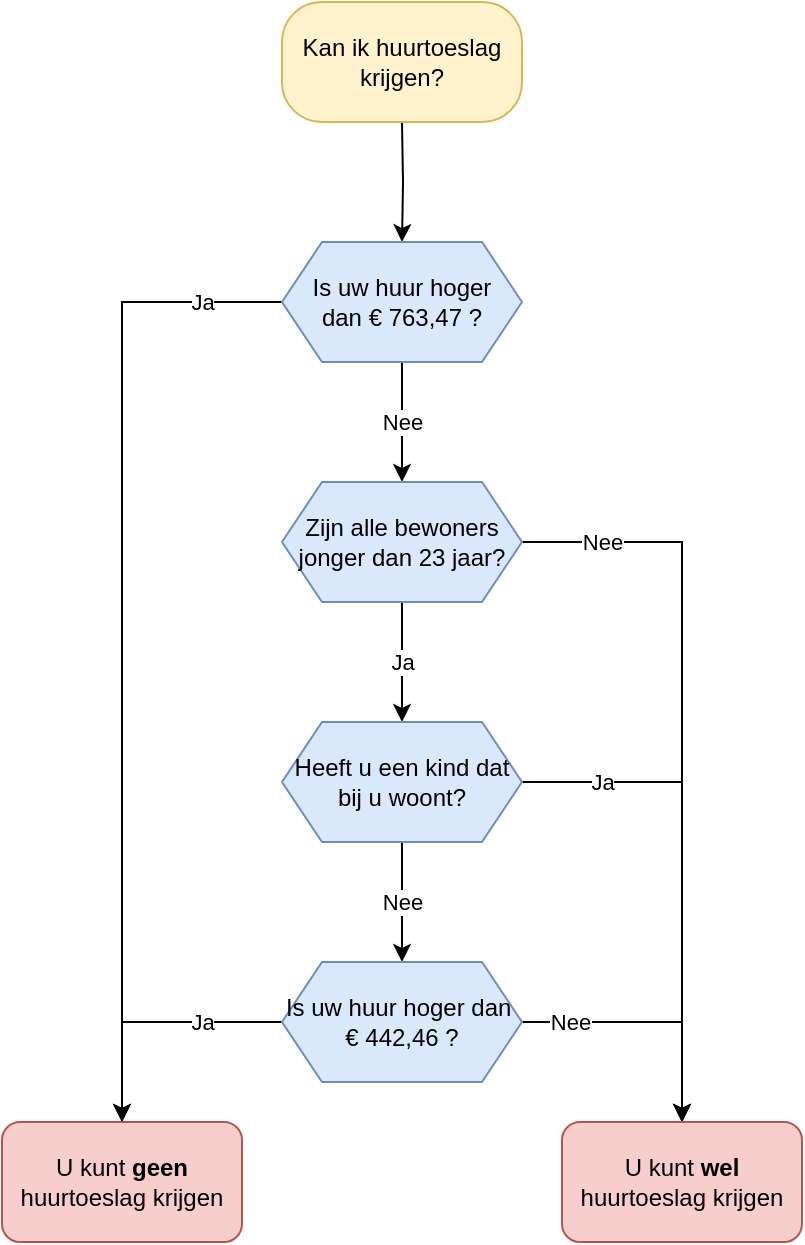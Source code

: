 <mxfile version="18.0.1" type="device" pages="4"><diagram id="-bm5yfTgvgyePVRD3HxS" name="1-flowchart"><mxGraphModel dx="1182" dy="742" grid="1" gridSize="10" guides="1" tooltips="1" connect="1" arrows="1" fold="1" page="1" pageScale="1" pageWidth="1100" pageHeight="850" math="0" shadow="0"><root><mxCell id="0"/><mxCell id="1" parent="0"/><mxCell id="ydbhiLs_yc9ZdwSDR83w-4" style="edgeStyle=orthogonalEdgeStyle;rounded=0;orthogonalLoop=1;jettySize=auto;html=1;" parent="1" target="ydbhiLs_yc9ZdwSDR83w-3" edge="1"><mxGeometry relative="1" as="geometry"><mxPoint x="320" y="140" as="sourcePoint"/></mxGeometry></mxCell><mxCell id="ydbhiLs_yc9ZdwSDR83w-6" value="Nee" style="edgeStyle=orthogonalEdgeStyle;rounded=0;orthogonalLoop=1;jettySize=auto;html=1;" parent="1" source="ydbhiLs_yc9ZdwSDR83w-3" target="ydbhiLs_yc9ZdwSDR83w-5" edge="1"><mxGeometry relative="1" as="geometry"/></mxCell><mxCell id="ydbhiLs_yc9ZdwSDR83w-10" value="Ja" style="edgeStyle=orthogonalEdgeStyle;rounded=0;orthogonalLoop=1;jettySize=auto;html=1;" parent="1" source="ydbhiLs_yc9ZdwSDR83w-3" target="ydbhiLs_yc9ZdwSDR83w-8" edge="1"><mxGeometry x="-0.837" relative="1" as="geometry"><mxPoint as="offset"/></mxGeometry></mxCell><mxCell id="ydbhiLs_yc9ZdwSDR83w-3" value="&lt;div&gt;Is uw huur hoger &lt;br&gt;&lt;/div&gt;&lt;div&gt;dan &lt;span class=&quot;ILfuVd&quot;&gt;&lt;span class=&quot;hgKElc&quot;&gt;€ 763,47 ?&lt;br&gt;&lt;/span&gt;&lt;/span&gt;&lt;/div&gt;" style="shape=hexagon;perimeter=hexagonPerimeter2;whiteSpace=wrap;html=1;fixedSize=1;size=20;fillColor=#dae8fc;strokeColor=#6c8ebf;" parent="1" vertex="1"><mxGeometry x="260" y="200" width="120" height="60" as="geometry"/></mxCell><mxCell id="ydbhiLs_yc9ZdwSDR83w-12" value="Ja" style="edgeStyle=orthogonalEdgeStyle;rounded=0;orthogonalLoop=1;jettySize=auto;html=1;" parent="1" source="ydbhiLs_yc9ZdwSDR83w-5" target="ydbhiLs_yc9ZdwSDR83w-11" edge="1"><mxGeometry relative="1" as="geometry"/></mxCell><mxCell id="ydbhiLs_yc9ZdwSDR83w-16" value="Nee" style="edgeStyle=orthogonalEdgeStyle;rounded=0;orthogonalLoop=1;jettySize=auto;html=1;" parent="1" source="ydbhiLs_yc9ZdwSDR83w-5" target="ydbhiLs_yc9ZdwSDR83w-15" edge="1"><mxGeometry x="-0.784" relative="1" as="geometry"><mxPoint as="offset"/></mxGeometry></mxCell><mxCell id="ydbhiLs_yc9ZdwSDR83w-5" value="&lt;div&gt;Zijn alle bewoners&lt;/div&gt;&lt;div&gt;jonger dan 23 jaar?&lt;br&gt;&lt;/div&gt;" style="shape=hexagon;perimeter=hexagonPerimeter2;whiteSpace=wrap;html=1;fixedSize=1;size=20;fillColor=#dae8fc;strokeColor=#6c8ebf;" parent="1" vertex="1"><mxGeometry x="260" y="320" width="120" height="60" as="geometry"/></mxCell><mxCell id="ydbhiLs_yc9ZdwSDR83w-8" value="U kunt &lt;b&gt;geen&lt;/b&gt; huurtoeslag krijgen" style="rounded=1;whiteSpace=wrap;html=1;fillColor=#f8cecc;strokeColor=#b85450;" parent="1" vertex="1"><mxGeometry x="120" y="640" width="120" height="60" as="geometry"/></mxCell><mxCell id="ydbhiLs_yc9ZdwSDR83w-9" value="Kan ik huurtoeslag krijgen?" style="rounded=1;whiteSpace=wrap;html=1;arcSize=33;fillColor=#fff2cc;strokeColor=#d6b656;" parent="1" vertex="1"><mxGeometry x="260" y="80" width="120" height="60" as="geometry"/></mxCell><mxCell id="ydbhiLs_yc9ZdwSDR83w-14" value="Nee" style="edgeStyle=orthogonalEdgeStyle;rounded=0;orthogonalLoop=1;jettySize=auto;html=1;" parent="1" source="ydbhiLs_yc9ZdwSDR83w-11" target="ydbhiLs_yc9ZdwSDR83w-13" edge="1"><mxGeometry relative="1" as="geometry"/></mxCell><mxCell id="ydbhiLs_yc9ZdwSDR83w-20" value="Ja" style="edgeStyle=orthogonalEdgeStyle;rounded=0;orthogonalLoop=1;jettySize=auto;html=1;" parent="1" source="ydbhiLs_yc9ZdwSDR83w-11" target="ydbhiLs_yc9ZdwSDR83w-15" edge="1"><mxGeometry x="-0.68" relative="1" as="geometry"><Array as="points"><mxPoint x="460" y="470"/></Array><mxPoint as="offset"/></mxGeometry></mxCell><mxCell id="ydbhiLs_yc9ZdwSDR83w-11" value="Heeft u een kind dat bij u woont?" style="shape=hexagon;perimeter=hexagonPerimeter2;whiteSpace=wrap;html=1;fixedSize=1;size=20;fillColor=#dae8fc;strokeColor=#6c8ebf;" parent="1" vertex="1"><mxGeometry x="260" y="440" width="120" height="60" as="geometry"/></mxCell><mxCell id="ydbhiLs_yc9ZdwSDR83w-21" value="Ja" style="edgeStyle=orthogonalEdgeStyle;rounded=0;orthogonalLoop=1;jettySize=auto;html=1;" parent="1" source="ydbhiLs_yc9ZdwSDR83w-13" target="ydbhiLs_yc9ZdwSDR83w-8" edge="1"><mxGeometry x="-0.385" relative="1" as="geometry"><Array as="points"><mxPoint x="180" y="590"/></Array><mxPoint as="offset"/></mxGeometry></mxCell><mxCell id="ydbhiLs_yc9ZdwSDR83w-22" value="Nee" style="edgeStyle=orthogonalEdgeStyle;rounded=0;orthogonalLoop=1;jettySize=auto;html=1;" parent="1" source="ydbhiLs_yc9ZdwSDR83w-13" target="ydbhiLs_yc9ZdwSDR83w-15" edge="1"><mxGeometry x="-0.636" relative="1" as="geometry"><mxPoint as="offset"/></mxGeometry></mxCell><mxCell id="ydbhiLs_yc9ZdwSDR83w-13" value="Is uw huur hoger dan&amp;nbsp;  &lt;span class=&quot;ILfuVd&quot;&gt;&lt;span class=&quot;hgKElc&quot;&gt;€ &lt;/span&gt;&lt;/span&gt;442,46 ?" style="shape=hexagon;perimeter=hexagonPerimeter2;whiteSpace=wrap;html=1;fixedSize=1;size=20;fillColor=#dae8fc;strokeColor=#6c8ebf;" parent="1" vertex="1"><mxGeometry x="260" y="560" width="120" height="60" as="geometry"/></mxCell><mxCell id="ydbhiLs_yc9ZdwSDR83w-15" value="U kunt &lt;b&gt;wel&lt;/b&gt; huurtoeslag krijgen" style="rounded=1;whiteSpace=wrap;html=1;fillColor=#f8cecc;strokeColor=#b85450;" parent="1" vertex="1"><mxGeometry x="400" y="640" width="120" height="60" as="geometry"/></mxCell></root></mxGraphModel></diagram><diagram id="tQ_aW9qrfgppKi8zuCgX" name="2-flowchart-vars-auto"><mxGraphModel dx="1182" dy="742" grid="1" gridSize="10" guides="1" tooltips="1" connect="1" arrows="1" fold="1" page="1" pageScale="1" pageWidth="1100" pageHeight="850" math="0" shadow="0"><root><mxCell id="gNhyXmiSE4l4BEuVedm0-0"/><mxCell id="gNhyXmiSE4l4BEuVedm0-1" parent="gNhyXmiSE4l4BEuVedm0-0"/><mxCell id="mDxrJxDC4DYcxHpjlvUy-0" style="edgeStyle=orthogonalEdgeStyle;rounded=0;orthogonalLoop=1;jettySize=auto;html=1;" parent="gNhyXmiSE4l4BEuVedm0-1" source="gNhyXmiSE4l4BEuVedm0-2" target="gNhyXmiSE4l4BEuVedm0-5" edge="1"><mxGeometry relative="1" as="geometry"/></mxCell><mxCell id="gNhyXmiSE4l4BEuVedm0-2" value="Kan ik huurtoeslag krijgen?" style="rounded=1;whiteSpace=wrap;html=1;arcSize=33;fillColor=#fff2cc;strokeColor=#d6b656;" parent="gNhyXmiSE4l4BEuVedm0-1" vertex="1"><mxGeometry x="260" y="80" width="120" height="60" as="geometry"/></mxCell><mxCell id="gNhyXmiSE4l4BEuVedm0-3" value="True" style="edgeStyle=orthogonalEdgeStyle;rounded=0;orthogonalLoop=1;jettySize=auto;html=1;" parent="gNhyXmiSE4l4BEuVedm0-1" source="gNhyXmiSE4l4BEuVedm0-5" target="gNhyXmiSE4l4BEuVedm0-6" edge="1"><mxGeometry x="-0.837" relative="1" as="geometry"><Array as="points"><mxPoint x="180" y="230"/></Array><mxPoint as="offset"/></mxGeometry></mxCell><mxCell id="gNhyXmiSE4l4BEuVedm0-4" value="False" style="edgeStyle=orthogonalEdgeStyle;rounded=0;orthogonalLoop=1;jettySize=auto;html=1;" parent="gNhyXmiSE4l4BEuVedm0-1" source="gNhyXmiSE4l4BEuVedm0-5" target="gNhyXmiSE4l4BEuVedm0-9" edge="1"><mxGeometry relative="1" as="geometry"/></mxCell><mxCell id="gNhyXmiSE4l4BEuVedm0-5" value="&lt;span style=&quot;background-color: rgb(255 , 255 , 255)&quot;&gt;huurprijs&lt;/span&gt; &amp;gt; 763,47" style="shape=hexagon;perimeter=hexagonPerimeter2;whiteSpace=wrap;html=1;fixedSize=1;size=10;fillColor=#e1d5e7;strokeColor=#9673a6;" parent="gNhyXmiSE4l4BEuVedm0-1" vertex="1"><mxGeometry x="260" y="200" width="120" height="60" as="geometry"/></mxCell><mxCell id="gNhyXmiSE4l4BEuVedm0-6" value="U kunt &lt;b&gt;geen&lt;/b&gt; huurtoeslag krijgen" style="rounded=1;whiteSpace=wrap;html=1;fillColor=#f8cecc;strokeColor=#b85450;" parent="gNhyXmiSE4l4BEuVedm0-1" vertex="1"><mxGeometry x="120" y="640" width="120" height="60" as="geometry"/></mxCell><mxCell id="gNhyXmiSE4l4BEuVedm0-7" value="Ja" style="edgeStyle=orthogonalEdgeStyle;rounded=0;orthogonalLoop=1;jettySize=auto;html=1;" parent="gNhyXmiSE4l4BEuVedm0-1" source="gNhyXmiSE4l4BEuVedm0-9" target="gNhyXmiSE4l4BEuVedm0-13" edge="1"><mxGeometry relative="1" as="geometry"/></mxCell><mxCell id="gNhyXmiSE4l4BEuVedm0-8" value="Nee" style="edgeStyle=orthogonalEdgeStyle;rounded=0;orthogonalLoop=1;jettySize=auto;html=1;" parent="gNhyXmiSE4l4BEuVedm0-1" source="gNhyXmiSE4l4BEuVedm0-9" target="gNhyXmiSE4l4BEuVedm0-14" edge="1"><mxGeometry x="-0.784" relative="1" as="geometry"><mxPoint as="offset"/></mxGeometry></mxCell><mxCell id="gNhyXmiSE4l4BEuVedm0-9" value="&lt;div&gt;Zijn alle bewoners&lt;/div&gt;&lt;div&gt;jonger dan 23 jaar?&lt;br&gt;&lt;/div&gt;" style="shape=hexagon;perimeter=hexagonPerimeter2;whiteSpace=wrap;html=1;fixedSize=1;size=20;fillColor=#dae8fc;strokeColor=#6c8ebf;" parent="gNhyXmiSE4l4BEuVedm0-1" vertex="1"><mxGeometry x="260" y="320" width="120" height="60" as="geometry"/></mxCell><mxCell id="3XoI6HmhRfZJyzdLK4kz-0" style="edgeStyle=entityRelationEdgeStyle;rounded=0;orthogonalLoop=1;jettySize=auto;html=1;dashed=1;strokeColor=#3D665F;endArrow=block;endFill=0;entryX=1;entryY=0.5;entryDx=0;entryDy=0;strokeWidth=1;" edge="1" parent="gNhyXmiSE4l4BEuVedm0-1" source="gNhyXmiSE4l4BEuVedm0-10" target="gNhyXmiSE4l4BEuVedm0-5"><mxGeometry relative="1" as="geometry"/></mxCell><mxCell id="3XoI6HmhRfZJyzdLK4kz-1" style="edgeStyle=entityRelationEdgeStyle;rounded=0;orthogonalLoop=1;jettySize=auto;html=1;entryX=1;entryY=0.5;entryDx=0;entryDy=0;dashed=1;endArrow=block;endFill=0;strokeColor=#3D665F;strokeWidth=1;" edge="1" parent="gNhyXmiSE4l4BEuVedm0-1" source="gNhyXmiSE4l4BEuVedm0-10" target="gNhyXmiSE4l4BEuVedm0-13"><mxGeometry relative="1" as="geometry"/></mxCell><mxCell id="gNhyXmiSE4l4BEuVedm0-10" value="&lt;span style=&quot;background-color: transparent&quot;&gt;&quot;Wat is uw huurprijs?&quot;&lt;/span&gt;&lt;div&gt;&lt;span style=&quot;background-color: rgb(252 , 252 , 252)&quot;&gt;- huurprijs: number&lt;/span&gt;&lt;br&gt;&lt;/div&gt;" style="rounded=0;whiteSpace=wrap;html=1;labelBackgroundColor=#FFFFFF;fillColor=#f5f5f5;fontColor=#333333;strokeColor=#666666;strokeWidth=2;" parent="gNhyXmiSE4l4BEuVedm0-1" vertex="1"><mxGeometry x="560" y="200" width="140" height="60" as="geometry"/></mxCell><mxCell id="gNhyXmiSE4l4BEuVedm0-11" value="True" style="edgeStyle=orthogonalEdgeStyle;rounded=0;orthogonalLoop=1;jettySize=auto;html=1;" parent="gNhyXmiSE4l4BEuVedm0-1" source="gNhyXmiSE4l4BEuVedm0-13" target="gNhyXmiSE4l4BEuVedm0-6" edge="1"><mxGeometry x="-0.68" relative="1" as="geometry"><mxPoint as="offset"/></mxGeometry></mxCell><mxCell id="gNhyXmiSE4l4BEuVedm0-12" value="False" style="edgeStyle=orthogonalEdgeStyle;rounded=0;orthogonalLoop=1;jettySize=auto;html=1;" parent="gNhyXmiSE4l4BEuVedm0-1" source="gNhyXmiSE4l4BEuVedm0-13" target="gNhyXmiSE4l4BEuVedm0-16" edge="1"><mxGeometry relative="1" as="geometry"/></mxCell><mxCell id="gNhyXmiSE4l4BEuVedm0-13" value="&lt;span style=&quot;background-color: rgb(255 , 255 , 255)&quot;&gt;huurprijs&lt;/span&gt; &amp;gt; 442,46" style="shape=hexagon;perimeter=hexagonPerimeter2;whiteSpace=wrap;html=1;fixedSize=1;size=10;fillColor=#e1d5e7;strokeColor=#9673a6;" parent="gNhyXmiSE4l4BEuVedm0-1" vertex="1"><mxGeometry x="260" y="440" width="120" height="60" as="geometry"/></mxCell><mxCell id="gNhyXmiSE4l4BEuVedm0-14" value="U kunt &lt;b&gt;wel&lt;/b&gt; huurtoeslag krijgen" style="rounded=1;whiteSpace=wrap;html=1;fillColor=#f8cecc;strokeColor=#b85450;" parent="gNhyXmiSE4l4BEuVedm0-1" vertex="1"><mxGeometry x="400" y="640" width="120" height="60" as="geometry"/></mxCell><mxCell id="gNhyXmiSE4l4BEuVedm0-15" style="edgeStyle=orthogonalEdgeStyle;rounded=0;orthogonalLoop=1;jettySize=auto;html=1;" parent="gNhyXmiSE4l4BEuVedm0-1" source="gNhyXmiSE4l4BEuVedm0-16" target="gNhyXmiSE4l4BEuVedm0-14" edge="1"><mxGeometry relative="1" as="geometry"/></mxCell><mxCell id="y-dlVWeDKIXhLUW45o1A-0" value="Ja" style="edgeLabel;html=1;align=center;verticalAlign=middle;resizable=0;points=[];" parent="gNhyXmiSE4l4BEuVedm0-15" vertex="1" connectable="0"><mxGeometry x="-0.615" y="-2" relative="1" as="geometry"><mxPoint x="15" y="-2" as="offset"/></mxGeometry></mxCell><mxCell id="y-dlVWeDKIXhLUW45o1A-1" style="edgeStyle=orthogonalEdgeStyle;rounded=0;orthogonalLoop=1;jettySize=auto;html=1;" parent="gNhyXmiSE4l4BEuVedm0-1" source="gNhyXmiSE4l4BEuVedm0-16" target="gNhyXmiSE4l4BEuVedm0-6" edge="1"><mxGeometry relative="1" as="geometry"/></mxCell><mxCell id="y-dlVWeDKIXhLUW45o1A-2" value="Nee" style="edgeLabel;html=1;align=center;verticalAlign=middle;resizable=0;points=[];" parent="y-dlVWeDKIXhLUW45o1A-1" vertex="1" connectable="0"><mxGeometry x="-0.154" y="2" relative="1" as="geometry"><mxPoint x="15" y="-2" as="offset"/></mxGeometry></mxCell><mxCell id="gNhyXmiSE4l4BEuVedm0-16" value="Heeft u een kind dat bij u woont?" style="shape=hexagon;perimeter=hexagonPerimeter2;whiteSpace=wrap;html=1;fixedSize=1;size=20;fillColor=#dae8fc;strokeColor=#6c8ebf;" parent="gNhyXmiSE4l4BEuVedm0-1" vertex="1"><mxGeometry x="260" y="560" width="120" height="60" as="geometry"/></mxCell></root></mxGraphModel></diagram><diagram id="SZgQjYNZN4tbXKykLMM6" name="3-flowchart-reverse-logic"><mxGraphModel dx="1182" dy="742" grid="1" gridSize="10" guides="1" tooltips="1" connect="1" arrows="1" fold="1" page="1" pageScale="1" pageWidth="1100" pageHeight="850" math="0" shadow="0"><root><mxCell id="dkUxszl4nIEwSw44wIG_-0"/><mxCell id="dkUxszl4nIEwSw44wIG_-1" parent="dkUxszl4nIEwSw44wIG_-0"/><mxCell id="dkUxszl4nIEwSw44wIG_-2" value="Kan ik huurtoeslag krijgen?" style="rounded=1;whiteSpace=wrap;html=1;arcSize=33;fillColor=#fff2cc;strokeColor=#d6b656;" parent="dkUxszl4nIEwSw44wIG_-1" vertex="1"><mxGeometry x="280" y="80" width="120" height="60" as="geometry"/></mxCell><mxCell id="dkUxszl4nIEwSw44wIG_-3" style="edgeStyle=orthogonalEdgeStyle;rounded=0;orthogonalLoop=1;jettySize=auto;html=1;" parent="dkUxszl4nIEwSw44wIG_-1" source="dkUxszl4nIEwSw44wIG_-4" target="dkUxszl4nIEwSw44wIG_-15" edge="1"><mxGeometry relative="1" as="geometry"/></mxCell><mxCell id="dkUxszl4nIEwSw44wIG_-4" value="&lt;div&gt;U kunt &lt;b&gt;geen&lt;/b&gt; huurtoeslag krijgen&lt;/div&gt;(als)" style="rounded=1;whiteSpace=wrap;html=1;fillColor=#f8cecc;strokeColor=#b85450;" parent="dkUxszl4nIEwSw44wIG_-1" vertex="1"><mxGeometry x="555" y="200" width="120" height="60" as="geometry"/></mxCell><mxCell id="LPp37YgpKVURWOoc1uBC-0" style="edgeStyle=entityRelationEdgeStyle;rounded=0;orthogonalLoop=1;jettySize=auto;html=1;dashed=1;endArrow=block;endFill=0;strokeColor=#3D665F;strokeWidth=1;" edge="1" parent="dkUxszl4nIEwSw44wIG_-1" source="dkUxszl4nIEwSw44wIG_-5" target="dkUxszl4nIEwSw44wIG_-8"><mxGeometry relative="1" as="geometry"/></mxCell><mxCell id="LPp37YgpKVURWOoc1uBC-1" style="edgeStyle=entityRelationEdgeStyle;rounded=0;orthogonalLoop=1;jettySize=auto;html=1;dashed=1;endArrow=block;endFill=0;strokeColor=#3D665F;strokeWidth=1;" edge="1" parent="dkUxszl4nIEwSw44wIG_-1" source="dkUxszl4nIEwSw44wIG_-5" target="me6l5u0Z0dmAJinbdeY5-3"><mxGeometry relative="1" as="geometry"/></mxCell><mxCell id="dkUxszl4nIEwSw44wIG_-5" value="&lt;span style=&quot;background-color: transparent&quot;&gt;&quot;Wat is uw huurprijs?&quot;&lt;/span&gt;&lt;div&gt;&lt;span style=&quot;background-color: rgb(252 , 252 , 252)&quot;&gt;- huurprijs: number&lt;/span&gt;&lt;br&gt;&lt;/div&gt;" style="rounded=0;whiteSpace=wrap;html=1;labelBackgroundColor=#FFFFFF;fillColor=#f5f5f5;fontColor=#333333;strokeColor=#666666;strokeWidth=2;" parent="dkUxszl4nIEwSw44wIG_-1" vertex="1"><mxGeometry x="720" y="280" width="120" height="60" as="geometry"/></mxCell><mxCell id="vg_4GAFOW8a6LqrOw1J4-1" style="edgeStyle=orthogonalEdgeStyle;rounded=0;orthogonalLoop=1;jettySize=auto;html=1;entryX=0.5;entryY=0;entryDx=0;entryDy=0;" parent="dkUxszl4nIEwSw44wIG_-1" source="dkUxszl4nIEwSw44wIG_-7" target="me6l5u0Z0dmAJinbdeY5-0" edge="1"><mxGeometry relative="1" as="geometry"/></mxCell><mxCell id="dkUxszl4nIEwSw44wIG_-7" value="&lt;div&gt;U kunt &lt;b&gt;wel&lt;/b&gt; huurtoeslag krijgen&lt;/div&gt;(als)" style="rounded=1;whiteSpace=wrap;html=1;fillColor=#f8cecc;strokeColor=#b85450;" parent="dkUxszl4nIEwSw44wIG_-1" vertex="1"><mxGeometry x="275" y="200" width="120" height="60" as="geometry"/></mxCell><mxCell id="dkUxszl4nIEwSw44wIG_-8" value="&lt;div&gt;&lt;span style=&quot;background-color: rgb(255 , 255 , 255)&quot;&gt;huurprijs&lt;/span&gt; &amp;lt; 763,47&lt;/div&gt;" style="shape=hexagon;perimeter=hexagonPerimeter2;whiteSpace=wrap;html=1;fixedSize=1;size=20;fillColor=#e1d5e7;strokeColor=#9673a6;" parent="dkUxszl4nIEwSw44wIG_-1" vertex="1"><mxGeometry x="40" y="440" width="120" height="60" as="geometry"/></mxCell><mxCell id="dkUxszl4nIEwSw44wIG_-9" value="&lt;div&gt;Zijn alle bewoners&lt;br&gt;&lt;/div&gt;&lt;div&gt;jonger dan 23 jaar?&lt;br&gt;&lt;/div&gt;" style="shape=hexagon;perimeter=hexagonPerimeter2;whiteSpace=wrap;html=1;fixedSize=1;size=20;fillColor=#dae8fc;strokeColor=#6c8ebf;" parent="dkUxszl4nIEwSw44wIG_-1" vertex="1"><mxGeometry x="200" y="500" width="120" height="60" as="geometry"/></mxCell><mxCell id="dkUxszl4nIEwSw44wIG_-10" style="edgeStyle=orthogonalEdgeStyle;rounded=0;orthogonalLoop=1;jettySize=auto;html=1;" parent="dkUxszl4nIEwSw44wIG_-1" source="dkUxszl4nIEwSw44wIG_-12" target="dkUxszl4nIEwSw44wIG_-8" edge="1"><mxGeometry relative="1" as="geometry"/></mxCell><mxCell id="dkUxszl4nIEwSw44wIG_-11" style="edgeStyle=orthogonalEdgeStyle;rounded=0;orthogonalLoop=1;jettySize=auto;html=1;" parent="dkUxszl4nIEwSw44wIG_-1" source="dkUxszl4nIEwSw44wIG_-12" target="dkUxszl4nIEwSw44wIG_-17" edge="1"><mxGeometry relative="1" as="geometry"/></mxCell><mxCell id="dkUxszl4nIEwSw44wIG_-12" value="AND" style="ellipse;whiteSpace=wrap;html=1;aspect=fixed;labelBackgroundColor=none;" parent="dkUxszl4nIEwSw44wIG_-1" vertex="1"><mxGeometry x="165" y="390" width="30" height="30" as="geometry"/></mxCell><mxCell id="dkUxszl4nIEwSw44wIG_-14" style="edgeStyle=orthogonalEdgeStyle;rounded=0;orthogonalLoop=1;jettySize=auto;html=1;" parent="dkUxszl4nIEwSw44wIG_-1" source="dkUxszl4nIEwSw44wIG_-15" target="dkUxszl4nIEwSw44wIG_-7" edge="1"><mxGeometry relative="1" as="geometry"/></mxCell><mxCell id="dkUxszl4nIEwSw44wIG_-15" value="NOT" style="ellipse;whiteSpace=wrap;html=1;aspect=fixed;labelBackgroundColor=none;" parent="dkUxszl4nIEwSw44wIG_-1" vertex="1"><mxGeometry x="455" y="215" width="30" height="30" as="geometry"/></mxCell><mxCell id="dkUxszl4nIEwSw44wIG_-16" style="edgeStyle=orthogonalEdgeStyle;rounded=0;orthogonalLoop=1;jettySize=auto;html=1;" parent="dkUxszl4nIEwSw44wIG_-1" source="dkUxszl4nIEwSw44wIG_-17" target="dkUxszl4nIEwSw44wIG_-9" edge="1"><mxGeometry relative="1" as="geometry"/></mxCell><mxCell id="dkUxszl4nIEwSw44wIG_-17" value="NOT" style="ellipse;whiteSpace=wrap;html=1;aspect=fixed;labelBackgroundColor=none;" parent="dkUxszl4nIEwSw44wIG_-1" vertex="1"><mxGeometry x="245" y="440" width="30" height="30" as="geometry"/></mxCell><mxCell id="me6l5u0Z0dmAJinbdeY5-2" style="edgeStyle=orthogonalEdgeStyle;rounded=0;orthogonalLoop=1;jettySize=auto;html=1;" parent="dkUxszl4nIEwSw44wIG_-1" source="me6l5u0Z0dmAJinbdeY5-0" target="dkUxszl4nIEwSw44wIG_-12" edge="1"><mxGeometry relative="1" as="geometry"/></mxCell><mxCell id="EC5polGqez_Gfr1KJny8-0" style="edgeStyle=orthogonalEdgeStyle;rounded=0;orthogonalLoop=1;jettySize=auto;html=1;" parent="dkUxszl4nIEwSw44wIG_-1" source="me6l5u0Z0dmAJinbdeY5-0" target="me6l5u0Z0dmAJinbdeY5-7" edge="1"><mxGeometry relative="1" as="geometry"/></mxCell><mxCell id="me6l5u0Z0dmAJinbdeY5-0" value="OR" style="ellipse;whiteSpace=wrap;html=1;aspect=fixed;labelBackgroundColor=none;" parent="dkUxszl4nIEwSw44wIG_-1" vertex="1"><mxGeometry x="320" y="325" width="30" height="30" as="geometry"/></mxCell><mxCell id="me6l5u0Z0dmAJinbdeY5-3" value="&lt;div&gt;&lt;span style=&quot;background-color: rgb(255 , 255 , 255)&quot;&gt;huurprijs&lt;/span&gt; &amp;lt; 422,46&lt;/div&gt;" style="shape=hexagon;perimeter=hexagonPerimeter2;whiteSpace=wrap;html=1;fixedSize=1;size=20;fillColor=#e1d5e7;strokeColor=#9673a6;" parent="dkUxszl4nIEwSw44wIG_-1" vertex="1"><mxGeometry x="350" y="450" width="120" height="60" as="geometry"/></mxCell><mxCell id="me6l5u0Z0dmAJinbdeY5-4" value="&lt;div&gt;Zijn alle bewoners&lt;br&gt;&lt;/div&gt;&lt;div&gt;jonger dan 23 jaar?&lt;br&gt;&lt;/div&gt;" style="shape=hexagon;perimeter=hexagonPerimeter2;whiteSpace=wrap;html=1;fixedSize=1;size=20;fillColor=#dae8fc;strokeColor=#6c8ebf;" parent="dkUxszl4nIEwSw44wIG_-1" vertex="1"><mxGeometry x="440" y="550" width="120" height="60" as="geometry"/></mxCell><mxCell id="me6l5u0Z0dmAJinbdeY5-5" style="edgeStyle=orthogonalEdgeStyle;rounded=0;orthogonalLoop=1;jettySize=auto;html=1;" parent="dkUxszl4nIEwSw44wIG_-1" source="me6l5u0Z0dmAJinbdeY5-7" target="me6l5u0Z0dmAJinbdeY5-3" edge="1"><mxGeometry relative="1" as="geometry"/></mxCell><mxCell id="me6l5u0Z0dmAJinbdeY5-6" style="edgeStyle=orthogonalEdgeStyle;rounded=0;orthogonalLoop=1;jettySize=auto;html=1;" parent="dkUxszl4nIEwSw44wIG_-1" source="me6l5u0Z0dmAJinbdeY5-7" edge="1"><mxGeometry relative="1" as="geometry"><mxPoint x="570" y="450" as="targetPoint"/></mxGeometry></mxCell><mxCell id="me6l5u0Z0dmAJinbdeY5-7" value="AND" style="ellipse;whiteSpace=wrap;html=1;aspect=fixed;labelBackgroundColor=none;" parent="dkUxszl4nIEwSw44wIG_-1" vertex="1"><mxGeometry x="475" y="400" width="30" height="30" as="geometry"/></mxCell><mxCell id="EC5polGqez_Gfr1KJny8-2" style="edgeStyle=orthogonalEdgeStyle;rounded=0;orthogonalLoop=1;jettySize=auto;html=1;" parent="dkUxszl4nIEwSw44wIG_-1" source="gqytEpu_75-ZPqTtDKmM-0" target="me6l5u0Z0dmAJinbdeY5-4" edge="1"><mxGeometry relative="1" as="geometry"/></mxCell><mxCell id="EC5polGqez_Gfr1KJny8-3" style="edgeStyle=orthogonalEdgeStyle;rounded=0;orthogonalLoop=1;jettySize=auto;html=1;" parent="dkUxszl4nIEwSw44wIG_-1" source="gqytEpu_75-ZPqTtDKmM-0" target="EC5polGqez_Gfr1KJny8-1" edge="1"><mxGeometry relative="1" as="geometry"/></mxCell><mxCell id="gqytEpu_75-ZPqTtDKmM-0" value="OR" style="ellipse;whiteSpace=wrap;html=1;aspect=fixed;labelBackgroundColor=none;" parent="dkUxszl4nIEwSw44wIG_-1" vertex="1"><mxGeometry x="560" y="450" width="30" height="30" as="geometry"/></mxCell><mxCell id="EC5polGqez_Gfr1KJny8-1" value="Heeft u een kind dat bij u woont?" style="shape=hexagon;perimeter=hexagonPerimeter2;whiteSpace=wrap;html=1;fixedSize=1;size=20;fillColor=#dae8fc;strokeColor=#6c8ebf;" parent="dkUxszl4nIEwSw44wIG_-1" vertex="1"><mxGeometry x="580" y="550" width="120" height="60" as="geometry"/></mxCell></root></mxGraphModel></diagram><diagram id="6cAleJI5IAJm4Ovm6cRV" name="example-walk-or-bus"><mxGraphModel dx="1182" dy="742" grid="1" gridSize="10" guides="1" tooltips="1" connect="1" arrows="1" fold="1" page="1" pageScale="1" pageWidth="1100" pageHeight="850" math="0" shadow="0"><root><mxCell id="2SkJBSRRs0eJ9H486-AD-0"/><mxCell id="2SkJBSRRs0eJ9H486-AD-1" parent="2SkJBSRRs0eJ9H486-AD-0"/><mxCell id="2SkJBSRRs0eJ9H486-AD-12" style="edgeStyle=orthogonalEdgeStyle;rounded=0;orthogonalLoop=1;jettySize=auto;html=1;" parent="2SkJBSRRs0eJ9H486-AD-1" source="2SkJBSRRs0eJ9H486-AD-2" target="2SkJBSRRs0eJ9H486-AD-3" edge="1"><mxGeometry relative="1" as="geometry"/></mxCell><mxCell id="2SkJBSRRs0eJ9H486-AD-2" value="walk or bus?" style="ellipse;whiteSpace=wrap;html=1;labelBackgroundColor=none;fillColor=#fff2cc;strokeColor=#d6b656;" parent="2SkJBSRRs0eJ9H486-AD-1" vertex="1"><mxGeometry x="220" y="100" width="80" height="60" as="geometry"/></mxCell><mxCell id="2SkJBSRRs0eJ9H486-AD-7" style="edgeStyle=orthogonalEdgeStyle;rounded=0;orthogonalLoop=1;jettySize=auto;html=1;entryX=0.5;entryY=0;entryDx=0;entryDy=0;" parent="2SkJBSRRs0eJ9H486-AD-1" source="2SkJBSRRs0eJ9H486-AD-3" target="2SkJBSRRs0eJ9H486-AD-4" edge="1"><mxGeometry relative="1" as="geometry"/></mxCell><mxCell id="2SkJBSRRs0eJ9H486-AD-11" style="edgeStyle=orthogonalEdgeStyle;rounded=0;orthogonalLoop=1;jettySize=auto;html=1;" parent="2SkJBSRRs0eJ9H486-AD-1" source="2SkJBSRRs0eJ9H486-AD-3" target="2SkJBSRRs0eJ9H486-AD-10" edge="1"><mxGeometry relative="1" as="geometry"/></mxCell><mxCell id="2SkJBSRRs0eJ9H486-AD-3" value="is it raining?" style="rhombus;whiteSpace=wrap;html=1;labelBackgroundColor=none;fillColor=#dae8fc;strokeColor=#6c8ebf;" parent="2SkJBSRRs0eJ9H486-AD-1" vertex="1"><mxGeometry x="220" y="200" width="80" height="80" as="geometry"/></mxCell><mxCell id="2SkJBSRRs0eJ9H486-AD-9" style="edgeStyle=orthogonalEdgeStyle;rounded=0;orthogonalLoop=1;jettySize=auto;html=1;" parent="2SkJBSRRs0eJ9H486-AD-1" source="2SkJBSRRs0eJ9H486-AD-4" target="2SkJBSRRs0eJ9H486-AD-8" edge="1"><mxGeometry relative="1" as="geometry"/></mxCell><mxCell id="2SkJBSRRs0eJ9H486-AD-4" value="notice: bring an umbrella" style="rounded=0;whiteSpace=wrap;html=1;labelBackgroundColor=none;fillColor=#f5f5f5;strokeColor=#666666;fontColor=#333333;" parent="2SkJBSRRs0eJ9H486-AD-1" vertex="1"><mxGeometry x="100" y="280" width="100" height="50" as="geometry"/></mxCell><mxCell id="2SkJBSRRs0eJ9H486-AD-8" value="bus" style="ellipse;whiteSpace=wrap;html=1;labelBackgroundColor=none;fillColor=#f8cecc;strokeColor=#b85450;" parent="2SkJBSRRs0eJ9H486-AD-1" vertex="1"><mxGeometry x="110" y="360" width="80" height="60" as="geometry"/></mxCell><mxCell id="2SkJBSRRs0eJ9H486-AD-10" value="walk" style="ellipse;whiteSpace=wrap;html=1;labelBackgroundColor=none;fillColor=#f8cecc;strokeColor=#b85450;" parent="2SkJBSRRs0eJ9H486-AD-1" vertex="1"><mxGeometry x="320" y="360" width="80" height="60" as="geometry"/></mxCell></root></mxGraphModel></diagram></mxfile>